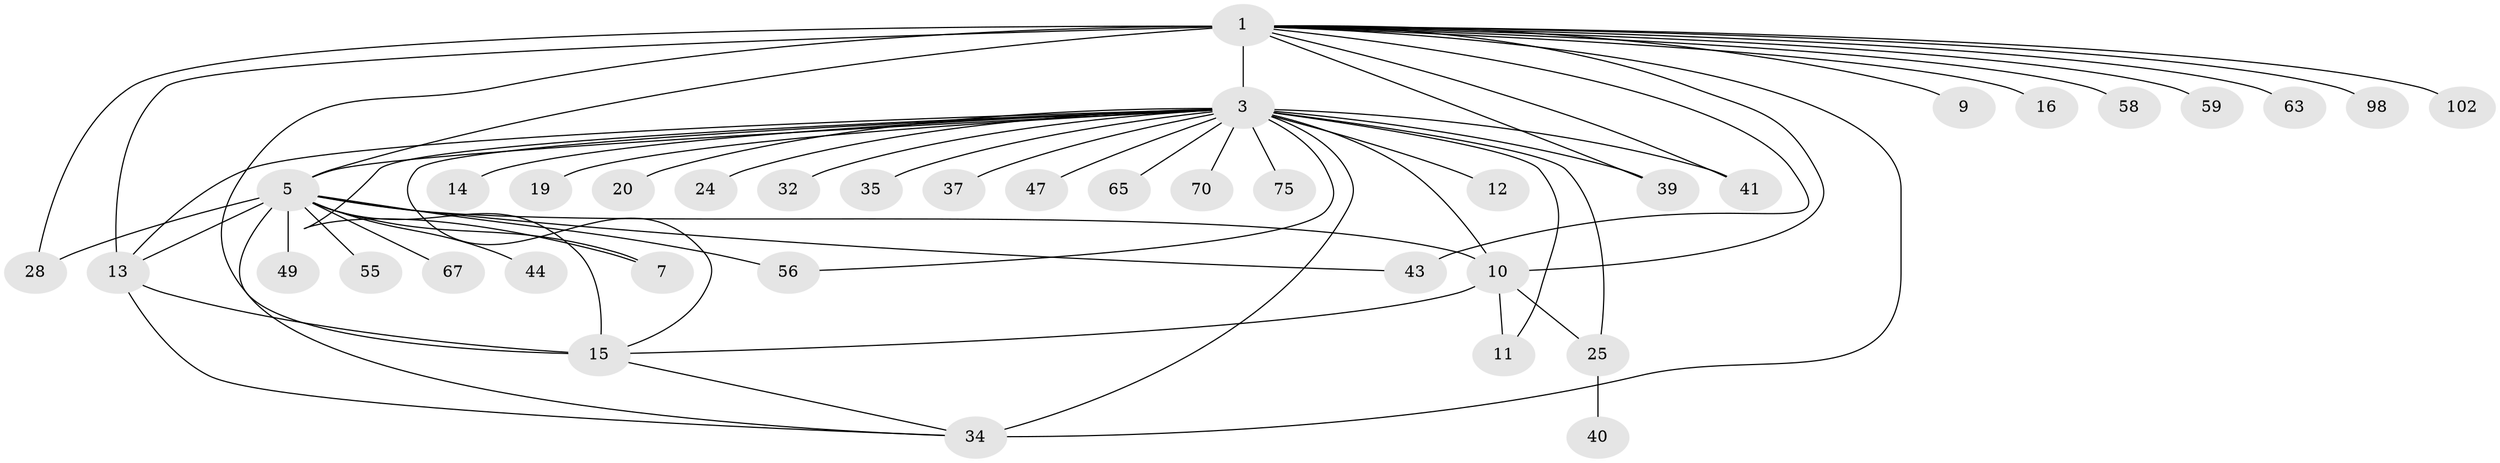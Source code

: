 // original degree distribution, {15: 0.007518796992481203, 17: 0.015037593984962405, 14: 0.007518796992481203, 28: 0.007518796992481203, 4: 0.06015037593984962, 5: 0.045112781954887216, 2: 0.15789473684210525, 1: 0.45864661654135336, 8: 0.007518796992481203, 9: 0.015037593984962405, 7: 0.007518796992481203, 6: 0.05263157894736842, 3: 0.15037593984962405, 13: 0.007518796992481203}
// Generated by graph-tools (version 1.1) at 2025/18/03/04/25 18:18:23]
// undirected, 39 vertices, 59 edges
graph export_dot {
graph [start="1"]
  node [color=gray90,style=filled];
  1 [super="+2+104"];
  3 [super="+64+60+83+90+110+4+29"];
  5 [super="+27+30"];
  7;
  9;
  10 [super="+31"];
  11 [super="+103+115"];
  12;
  13 [super="+38+76+89"];
  14;
  15 [super="+45+36+71+91+23"];
  16;
  19;
  20;
  24;
  25;
  28 [super="+33"];
  32;
  34 [super="+85+116"];
  35;
  37;
  39 [super="+80+61"];
  40;
  41;
  43 [super="+57+53+78"];
  44;
  47;
  49;
  55;
  56 [super="+122"];
  58;
  59;
  63 [super="+81"];
  65;
  67;
  70;
  75 [super="+120"];
  98;
  102;
  1 -- 3 [weight=13];
  1 -- 9;
  1 -- 13;
  1 -- 16;
  1 -- 59;
  1 -- 5 [weight=3];
  1 -- 15 [weight=2];
  1 -- 34;
  1 -- 98;
  1 -- 102;
  1 -- 39;
  1 -- 41;
  1 -- 10;
  1 -- 43;
  1 -- 58;
  1 -- 28;
  1 -- 63;
  3 -- 7;
  3 -- 34 [weight=4];
  3 -- 5 [weight=6];
  3 -- 75 [weight=2];
  3 -- 13 [weight=4];
  3 -- 65;
  3 -- 70;
  3 -- 10 [weight=3];
  3 -- 11;
  3 -- 12 [weight=2];
  3 -- 14;
  3 -- 15;
  3 -- 19;
  3 -- 20;
  3 -- 24;
  3 -- 25;
  3 -- 32;
  3 -- 35;
  3 -- 37;
  3 -- 39 [weight=2];
  3 -- 41;
  3 -- 47;
  3 -- 56;
  5 -- 67;
  5 -- 7;
  5 -- 10;
  5 -- 28;
  5 -- 34 [weight=3];
  5 -- 44 [weight=3];
  5 -- 49;
  5 -- 55;
  5 -- 56 [weight=4];
  5 -- 15;
  5 -- 43 [weight=2];
  5 -- 13;
  10 -- 11;
  10 -- 25;
  10 -- 15;
  13 -- 15;
  13 -- 34;
  15 -- 34;
  25 -- 40;
}
